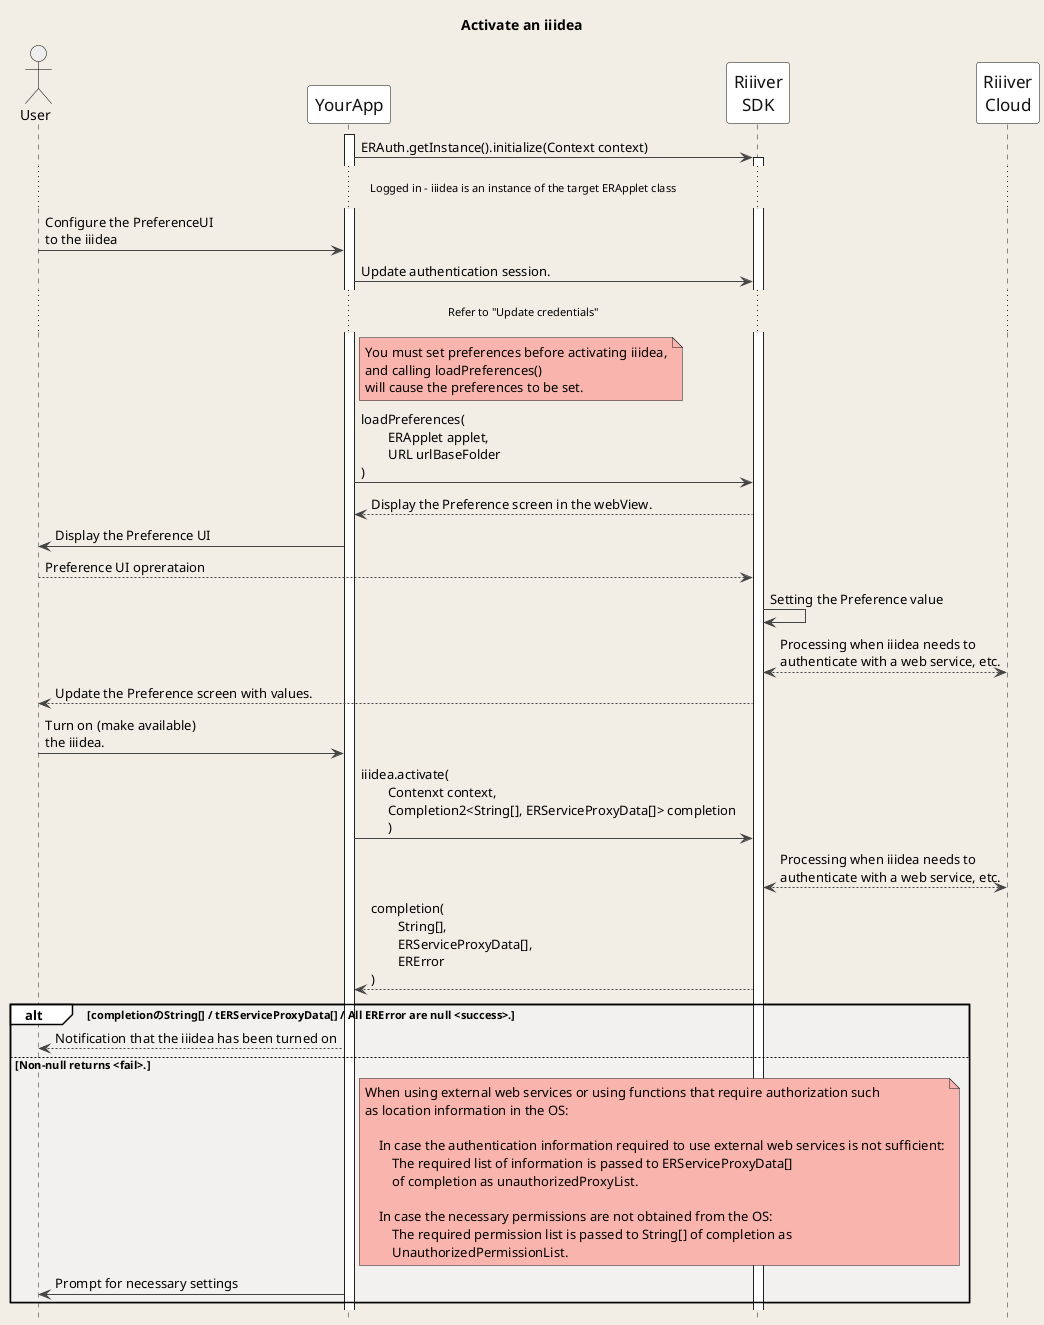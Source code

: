 @startuml
title Activate an iiidea
hide footbox

skinparam DefaultFontName "Noto Sans JP, Helvetica, Arial, Liberation Sans"
skinparam BackgroundColor #F2EEE6
skinparam Shadowing false
skinparam NoteBackgroundColor #F9B5AD
skinparam NodeBorderColor #F26767

skinparam sequence {
ArrowColor #444444
ActorBorderColor Black
LifeLineBorderColor #222222
LifeLineBackgroundColor White
BoxBorderColor #FFFFFF
BoxBackgroundColor #F2fEf6
GroupBackgroundColor #FFFFFF
GroupBodyBackgroundColor #F3F0F0

ParticipantBorderColor #111111
ParticipantBackgroundColor White
ParticipantFontSize 17
ParticipantFontColor #111111
BoundaryBorderColor Gray
ActorBackgroundColor #eeeeee
ActorFontColor Black

}

actor User
participant YourApp as App
participant "Riiiver\nSDK" as ERSDK
participant "Riiiver\nCloud" as Riiiver

activate App

App -> ERSDK: ERAuth.getInstance().initialize(Context context)
activate ERSDK

... Logged in - iiidea is an instance of the target ERApplet class ...

User -> App: Configure the PreferenceUI\nto the iiidea

App -> ERSDK: Update authentication session.
... Refer to "Update credentials" ...
note right of App: You must set preferences before activating iiidea,\nand calling loadPreferences()\nwill cause the preferences to be set.
App -> ERSDK: loadPreferences(\n\tERApplet applet,\n\tURL urlBaseFolder\n)
App <-- ERSDK: Display the Preference screen in the webView.
User <- App: Display the Preference UI
User --> ERSDK: Preference UI oprerataion
ERSDK -> ERSDK: Setting the Preference value
ERSDK <--> Riiiver: Processing when iiidea needs to\nauthenticate with a web service, etc.
User <-- ERSDK: Update the Preference screen with values.

User -> App: Turn on (make available)\nthe iiidea.
App -> ERSDK: iiidea.activate(\n\tContenxt context,\n\tCompletion2<String[], ERServiceProxyData[]> completion\n\t)
ERSDK <--> Riiiver: Processing when iiidea needs to\nauthenticate with a web service, etc.
App <-- ERSDK: completion(\n\tString[],\n\tERServiceProxyData[],\n\tERError\n)
alt completionのString[] / tERServiceProxyData[] / All ERError are null <success>.
    User <-- App: Notification that the iiidea has been turned on
else Non-null returns <fail>.
    note right of App
        When using external web services or using functions that require authorization such
        as location information in the OS:

            In case the authentication information required to use external web services is not sufficient:
                The required list of information is passed to ERServiceProxyData[]
                of completion as unauthorizedProxyList.

            In case the necessary permissions are not obtained from the OS:
                The required permission list is passed to String[] of completion as 
                UnauthorizedPermissionList.
    end note
    App -> User: Prompt for necessary settings
end

@enduml

